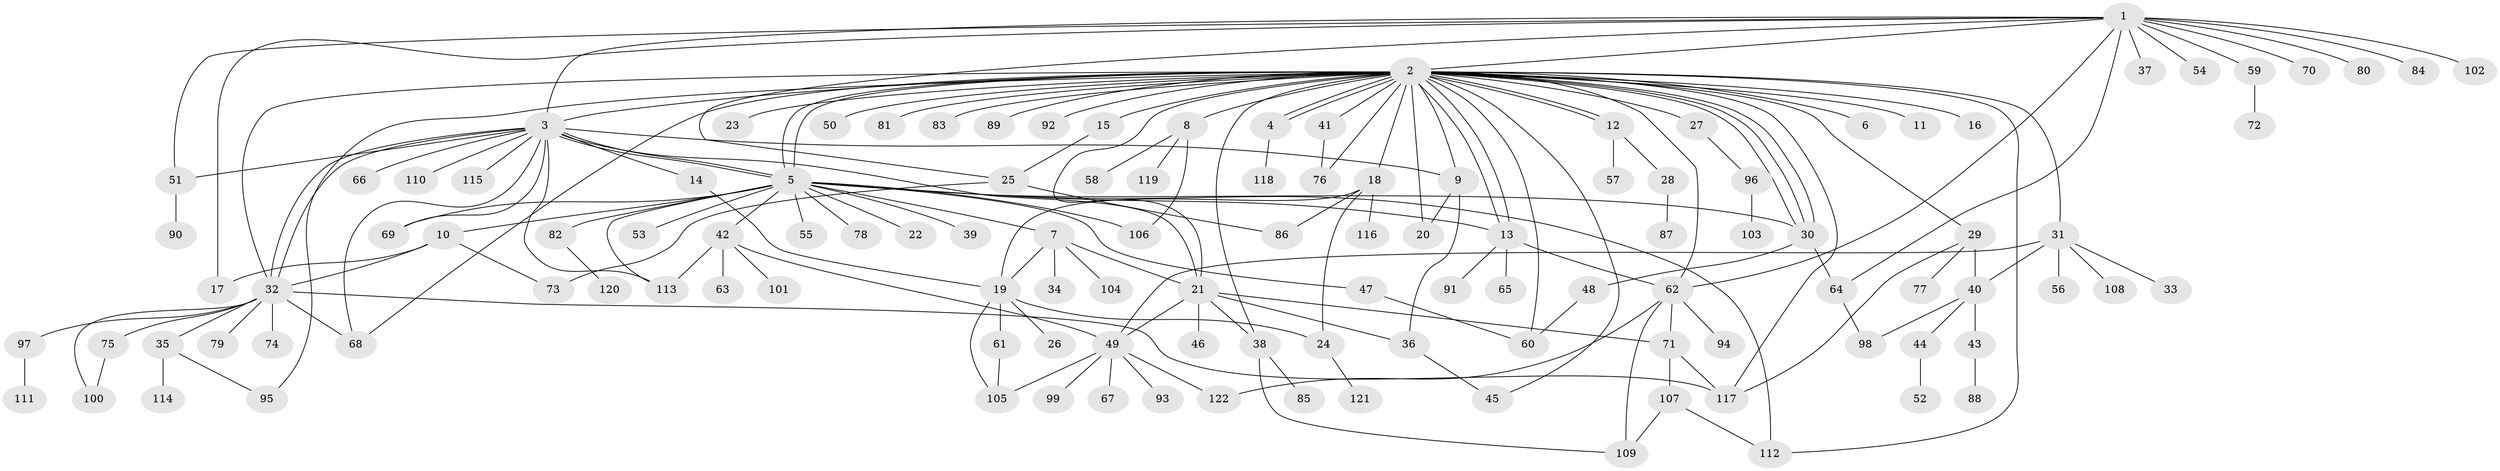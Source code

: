 // Generated by graph-tools (version 1.1) at 2025/35/03/09/25 02:35:29]
// undirected, 122 vertices, 179 edges
graph export_dot {
graph [start="1"]
  node [color=gray90,style=filled];
  1;
  2;
  3;
  4;
  5;
  6;
  7;
  8;
  9;
  10;
  11;
  12;
  13;
  14;
  15;
  16;
  17;
  18;
  19;
  20;
  21;
  22;
  23;
  24;
  25;
  26;
  27;
  28;
  29;
  30;
  31;
  32;
  33;
  34;
  35;
  36;
  37;
  38;
  39;
  40;
  41;
  42;
  43;
  44;
  45;
  46;
  47;
  48;
  49;
  50;
  51;
  52;
  53;
  54;
  55;
  56;
  57;
  58;
  59;
  60;
  61;
  62;
  63;
  64;
  65;
  66;
  67;
  68;
  69;
  70;
  71;
  72;
  73;
  74;
  75;
  76;
  77;
  78;
  79;
  80;
  81;
  82;
  83;
  84;
  85;
  86;
  87;
  88;
  89;
  90;
  91;
  92;
  93;
  94;
  95;
  96;
  97;
  98;
  99;
  100;
  101;
  102;
  103;
  104;
  105;
  106;
  107;
  108;
  109;
  110;
  111;
  112;
  113;
  114;
  115;
  116;
  117;
  118;
  119;
  120;
  121;
  122;
  1 -- 2;
  1 -- 3;
  1 -- 17;
  1 -- 25;
  1 -- 37;
  1 -- 51;
  1 -- 54;
  1 -- 59;
  1 -- 62;
  1 -- 64;
  1 -- 70;
  1 -- 80;
  1 -- 84;
  1 -- 102;
  2 -- 3;
  2 -- 4;
  2 -- 4;
  2 -- 5;
  2 -- 5;
  2 -- 6;
  2 -- 8;
  2 -- 9;
  2 -- 11;
  2 -- 12;
  2 -- 12;
  2 -- 13;
  2 -- 13;
  2 -- 15;
  2 -- 16;
  2 -- 18;
  2 -- 20;
  2 -- 21;
  2 -- 23;
  2 -- 27;
  2 -- 29;
  2 -- 30;
  2 -- 30;
  2 -- 30;
  2 -- 31;
  2 -- 32;
  2 -- 38;
  2 -- 41;
  2 -- 45;
  2 -- 50;
  2 -- 60;
  2 -- 62;
  2 -- 68;
  2 -- 76;
  2 -- 81;
  2 -- 83;
  2 -- 89;
  2 -- 92;
  2 -- 95;
  2 -- 112;
  2 -- 117;
  3 -- 5;
  3 -- 5;
  3 -- 9;
  3 -- 14;
  3 -- 21;
  3 -- 32;
  3 -- 32;
  3 -- 51;
  3 -- 66;
  3 -- 68;
  3 -- 69;
  3 -- 110;
  3 -- 113;
  3 -- 115;
  4 -- 118;
  5 -- 7;
  5 -- 10;
  5 -- 13;
  5 -- 22;
  5 -- 30;
  5 -- 39;
  5 -- 42;
  5 -- 47;
  5 -- 53;
  5 -- 55;
  5 -- 69;
  5 -- 78;
  5 -- 82;
  5 -- 106;
  5 -- 112;
  5 -- 113;
  7 -- 19;
  7 -- 21;
  7 -- 34;
  7 -- 104;
  8 -- 58;
  8 -- 106;
  8 -- 119;
  9 -- 20;
  9 -- 36;
  10 -- 17;
  10 -- 32;
  10 -- 73;
  12 -- 28;
  12 -- 57;
  13 -- 62;
  13 -- 65;
  13 -- 91;
  14 -- 19;
  15 -- 25;
  18 -- 19;
  18 -- 24;
  18 -- 86;
  18 -- 116;
  19 -- 24;
  19 -- 26;
  19 -- 61;
  19 -- 105;
  21 -- 36;
  21 -- 38;
  21 -- 46;
  21 -- 49;
  21 -- 71;
  24 -- 121;
  25 -- 73;
  25 -- 86;
  27 -- 96;
  28 -- 87;
  29 -- 40;
  29 -- 77;
  29 -- 117;
  30 -- 48;
  30 -- 64;
  31 -- 33;
  31 -- 40;
  31 -- 49;
  31 -- 56;
  31 -- 108;
  32 -- 35;
  32 -- 68;
  32 -- 74;
  32 -- 75;
  32 -- 79;
  32 -- 97;
  32 -- 100;
  32 -- 117;
  35 -- 95;
  35 -- 114;
  36 -- 45;
  38 -- 85;
  38 -- 109;
  40 -- 43;
  40 -- 44;
  40 -- 98;
  41 -- 76;
  42 -- 49;
  42 -- 63;
  42 -- 101;
  42 -- 113;
  43 -- 88;
  44 -- 52;
  47 -- 60;
  48 -- 60;
  49 -- 67;
  49 -- 93;
  49 -- 99;
  49 -- 105;
  49 -- 122;
  51 -- 90;
  59 -- 72;
  61 -- 105;
  62 -- 71;
  62 -- 94;
  62 -- 109;
  62 -- 122;
  64 -- 98;
  71 -- 107;
  71 -- 117;
  75 -- 100;
  82 -- 120;
  96 -- 103;
  97 -- 111;
  107 -- 109;
  107 -- 112;
}
